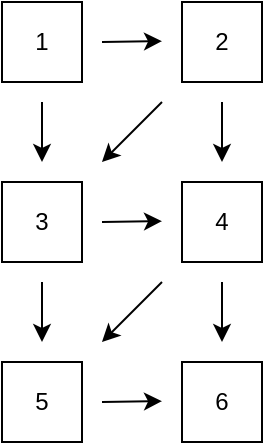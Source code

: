 <mxfile version="16.5.2" type="device"><diagram id="l3nq_wCWnY9jHQWyh2ix" name="Page-1"><mxGraphModel dx="467" dy="298" grid="1" gridSize="10" guides="1" tooltips="1" connect="1" arrows="1" fold="1" page="1" pageScale="1" pageWidth="150" pageHeight="250" math="0" shadow="0"><root><mxCell id="0"/><mxCell id="1" parent="0"/><mxCell id="KeMuRRVZLcitB-vzPArA-5" value="" style="group" vertex="1" connectable="0" parent="1"><mxGeometry x="10" y="10" width="40" height="40" as="geometry"/></mxCell><mxCell id="KeMuRRVZLcitB-vzPArA-1" value="" style="rounded=0;whiteSpace=wrap;html=1;fontSize=8;" vertex="1" parent="KeMuRRVZLcitB-vzPArA-5"><mxGeometry width="40" height="40" as="geometry"/></mxCell><mxCell id="KeMuRRVZLcitB-vzPArA-2" value="&lt;font style=&quot;font-size: 12px&quot;&gt;1&lt;/font&gt;" style="text;html=1;strokeColor=none;fillColor=none;align=center;verticalAlign=middle;whiteSpace=wrap;rounded=0;fontSize=8;opacity=25;" vertex="1" parent="KeMuRRVZLcitB-vzPArA-5"><mxGeometry width="40" height="40" as="geometry"/></mxCell><mxCell id="KeMuRRVZLcitB-vzPArA-26" value="" style="endArrow=classic;html=1;rounded=0;fontSize=12;" edge="1" parent="1"><mxGeometry width="50" height="50" relative="1" as="geometry"><mxPoint x="60" y="30" as="sourcePoint"/><mxPoint x="90" y="29.58" as="targetPoint"/></mxGeometry></mxCell><mxCell id="KeMuRRVZLcitB-vzPArA-28" value="" style="endArrow=classic;html=1;rounded=0;fontSize=12;" edge="1" parent="1"><mxGeometry width="50" height="50" relative="1" as="geometry"><mxPoint x="30" y="60" as="sourcePoint"/><mxPoint x="30" y="90" as="targetPoint"/></mxGeometry></mxCell><mxCell id="KeMuRRVZLcitB-vzPArA-29" value="" style="group" vertex="1" connectable="0" parent="1"><mxGeometry x="100" y="10" width="40" height="40" as="geometry"/></mxCell><mxCell id="KeMuRRVZLcitB-vzPArA-30" value="" style="rounded=0;whiteSpace=wrap;html=1;fontSize=8;" vertex="1" parent="KeMuRRVZLcitB-vzPArA-29"><mxGeometry width="40" height="40" as="geometry"/></mxCell><mxCell id="KeMuRRVZLcitB-vzPArA-31" value="&lt;font style=&quot;font-size: 12px&quot;&gt;2&lt;/font&gt;" style="text;html=1;strokeColor=none;fillColor=none;align=center;verticalAlign=middle;whiteSpace=wrap;rounded=0;fontSize=8;opacity=25;" vertex="1" parent="KeMuRRVZLcitB-vzPArA-29"><mxGeometry width="40" height="40" as="geometry"/></mxCell><mxCell id="KeMuRRVZLcitB-vzPArA-32" value="" style="endArrow=classic;html=1;rounded=0;fontSize=12;" edge="1" parent="1"><mxGeometry width="50" height="50" relative="1" as="geometry"><mxPoint x="120" y="60" as="sourcePoint"/><mxPoint x="120" y="90" as="targetPoint"/></mxGeometry></mxCell><mxCell id="KeMuRRVZLcitB-vzPArA-33" value="" style="group" vertex="1" connectable="0" parent="1"><mxGeometry x="10" y="100" width="40" height="40" as="geometry"/></mxCell><mxCell id="KeMuRRVZLcitB-vzPArA-34" value="" style="rounded=0;whiteSpace=wrap;html=1;fontSize=8;" vertex="1" parent="KeMuRRVZLcitB-vzPArA-33"><mxGeometry width="40" height="40" as="geometry"/></mxCell><mxCell id="KeMuRRVZLcitB-vzPArA-35" value="&lt;font style=&quot;font-size: 12px&quot;&gt;3&lt;/font&gt;" style="text;html=1;strokeColor=none;fillColor=none;align=center;verticalAlign=middle;whiteSpace=wrap;rounded=0;fontSize=8;opacity=25;" vertex="1" parent="KeMuRRVZLcitB-vzPArA-33"><mxGeometry width="40" height="40" as="geometry"/></mxCell><mxCell id="KeMuRRVZLcitB-vzPArA-36" value="" style="endArrow=classic;html=1;rounded=0;fontSize=12;" edge="1" parent="1"><mxGeometry width="50" height="50" relative="1" as="geometry"><mxPoint x="60" y="120" as="sourcePoint"/><mxPoint x="90" y="119.58" as="targetPoint"/></mxGeometry></mxCell><mxCell id="KeMuRRVZLcitB-vzPArA-37" value="" style="endArrow=classic;html=1;rounded=0;fontSize=12;" edge="1" parent="1"><mxGeometry width="50" height="50" relative="1" as="geometry"><mxPoint x="30" y="150" as="sourcePoint"/><mxPoint x="30" y="180" as="targetPoint"/></mxGeometry></mxCell><mxCell id="KeMuRRVZLcitB-vzPArA-38" value="" style="group" vertex="1" connectable="0" parent="1"><mxGeometry x="100" y="100" width="40" height="40" as="geometry"/></mxCell><mxCell id="KeMuRRVZLcitB-vzPArA-39" value="" style="rounded=0;whiteSpace=wrap;html=1;fontSize=8;" vertex="1" parent="KeMuRRVZLcitB-vzPArA-38"><mxGeometry width="40" height="40" as="geometry"/></mxCell><mxCell id="KeMuRRVZLcitB-vzPArA-40" value="&lt;font style=&quot;font-size: 12px&quot;&gt;4&lt;/font&gt;" style="text;html=1;strokeColor=none;fillColor=none;align=center;verticalAlign=middle;whiteSpace=wrap;rounded=0;fontSize=8;opacity=25;" vertex="1" parent="KeMuRRVZLcitB-vzPArA-38"><mxGeometry width="40" height="40" as="geometry"/></mxCell><mxCell id="KeMuRRVZLcitB-vzPArA-41" value="" style="endArrow=classic;html=1;rounded=0;fontSize=12;" edge="1" parent="1"><mxGeometry width="50" height="50" relative="1" as="geometry"><mxPoint x="120" y="150" as="sourcePoint"/><mxPoint x="120" y="180" as="targetPoint"/></mxGeometry></mxCell><mxCell id="KeMuRRVZLcitB-vzPArA-42" value="" style="group" vertex="1" connectable="0" parent="1"><mxGeometry x="10" y="190" width="40" height="40" as="geometry"/></mxCell><mxCell id="KeMuRRVZLcitB-vzPArA-43" value="" style="rounded=0;whiteSpace=wrap;html=1;fontSize=8;" vertex="1" parent="KeMuRRVZLcitB-vzPArA-42"><mxGeometry width="40" height="40" as="geometry"/></mxCell><mxCell id="KeMuRRVZLcitB-vzPArA-44" value="&lt;font style=&quot;font-size: 12px&quot;&gt;5&lt;/font&gt;" style="text;html=1;strokeColor=none;fillColor=none;align=center;verticalAlign=middle;whiteSpace=wrap;rounded=0;fontSize=8;opacity=25;" vertex="1" parent="KeMuRRVZLcitB-vzPArA-42"><mxGeometry width="40" height="40" as="geometry"/></mxCell><mxCell id="KeMuRRVZLcitB-vzPArA-45" value="" style="endArrow=classic;html=1;rounded=0;fontSize=12;" edge="1" parent="1"><mxGeometry width="50" height="50" relative="1" as="geometry"><mxPoint x="60" y="210" as="sourcePoint"/><mxPoint x="90" y="209.58" as="targetPoint"/></mxGeometry></mxCell><mxCell id="KeMuRRVZLcitB-vzPArA-46" value="" style="group" vertex="1" connectable="0" parent="1"><mxGeometry x="100" y="190" width="40" height="40" as="geometry"/></mxCell><mxCell id="KeMuRRVZLcitB-vzPArA-47" value="" style="rounded=0;whiteSpace=wrap;html=1;fontSize=8;" vertex="1" parent="KeMuRRVZLcitB-vzPArA-46"><mxGeometry width="40" height="40" as="geometry"/></mxCell><mxCell id="KeMuRRVZLcitB-vzPArA-48" value="&lt;font style=&quot;font-size: 12px&quot;&gt;6&lt;/font&gt;" style="text;html=1;strokeColor=none;fillColor=none;align=center;verticalAlign=middle;whiteSpace=wrap;rounded=0;fontSize=8;opacity=25;" vertex="1" parent="KeMuRRVZLcitB-vzPArA-46"><mxGeometry width="40" height="40" as="geometry"/></mxCell><mxCell id="KeMuRRVZLcitB-vzPArA-49" value="" style="endArrow=classic;html=1;rounded=0;fontSize=12;" edge="1" parent="1"><mxGeometry width="50" height="50" relative="1" as="geometry"><mxPoint x="90" y="60" as="sourcePoint"/><mxPoint x="60" y="90" as="targetPoint"/></mxGeometry></mxCell><mxCell id="KeMuRRVZLcitB-vzPArA-50" value="" style="endArrow=classic;html=1;rounded=0;fontSize=12;" edge="1" parent="1"><mxGeometry width="50" height="50" relative="1" as="geometry"><mxPoint x="90" y="150" as="sourcePoint"/><mxPoint x="60" y="180" as="targetPoint"/></mxGeometry></mxCell></root></mxGraphModel></diagram></mxfile>
